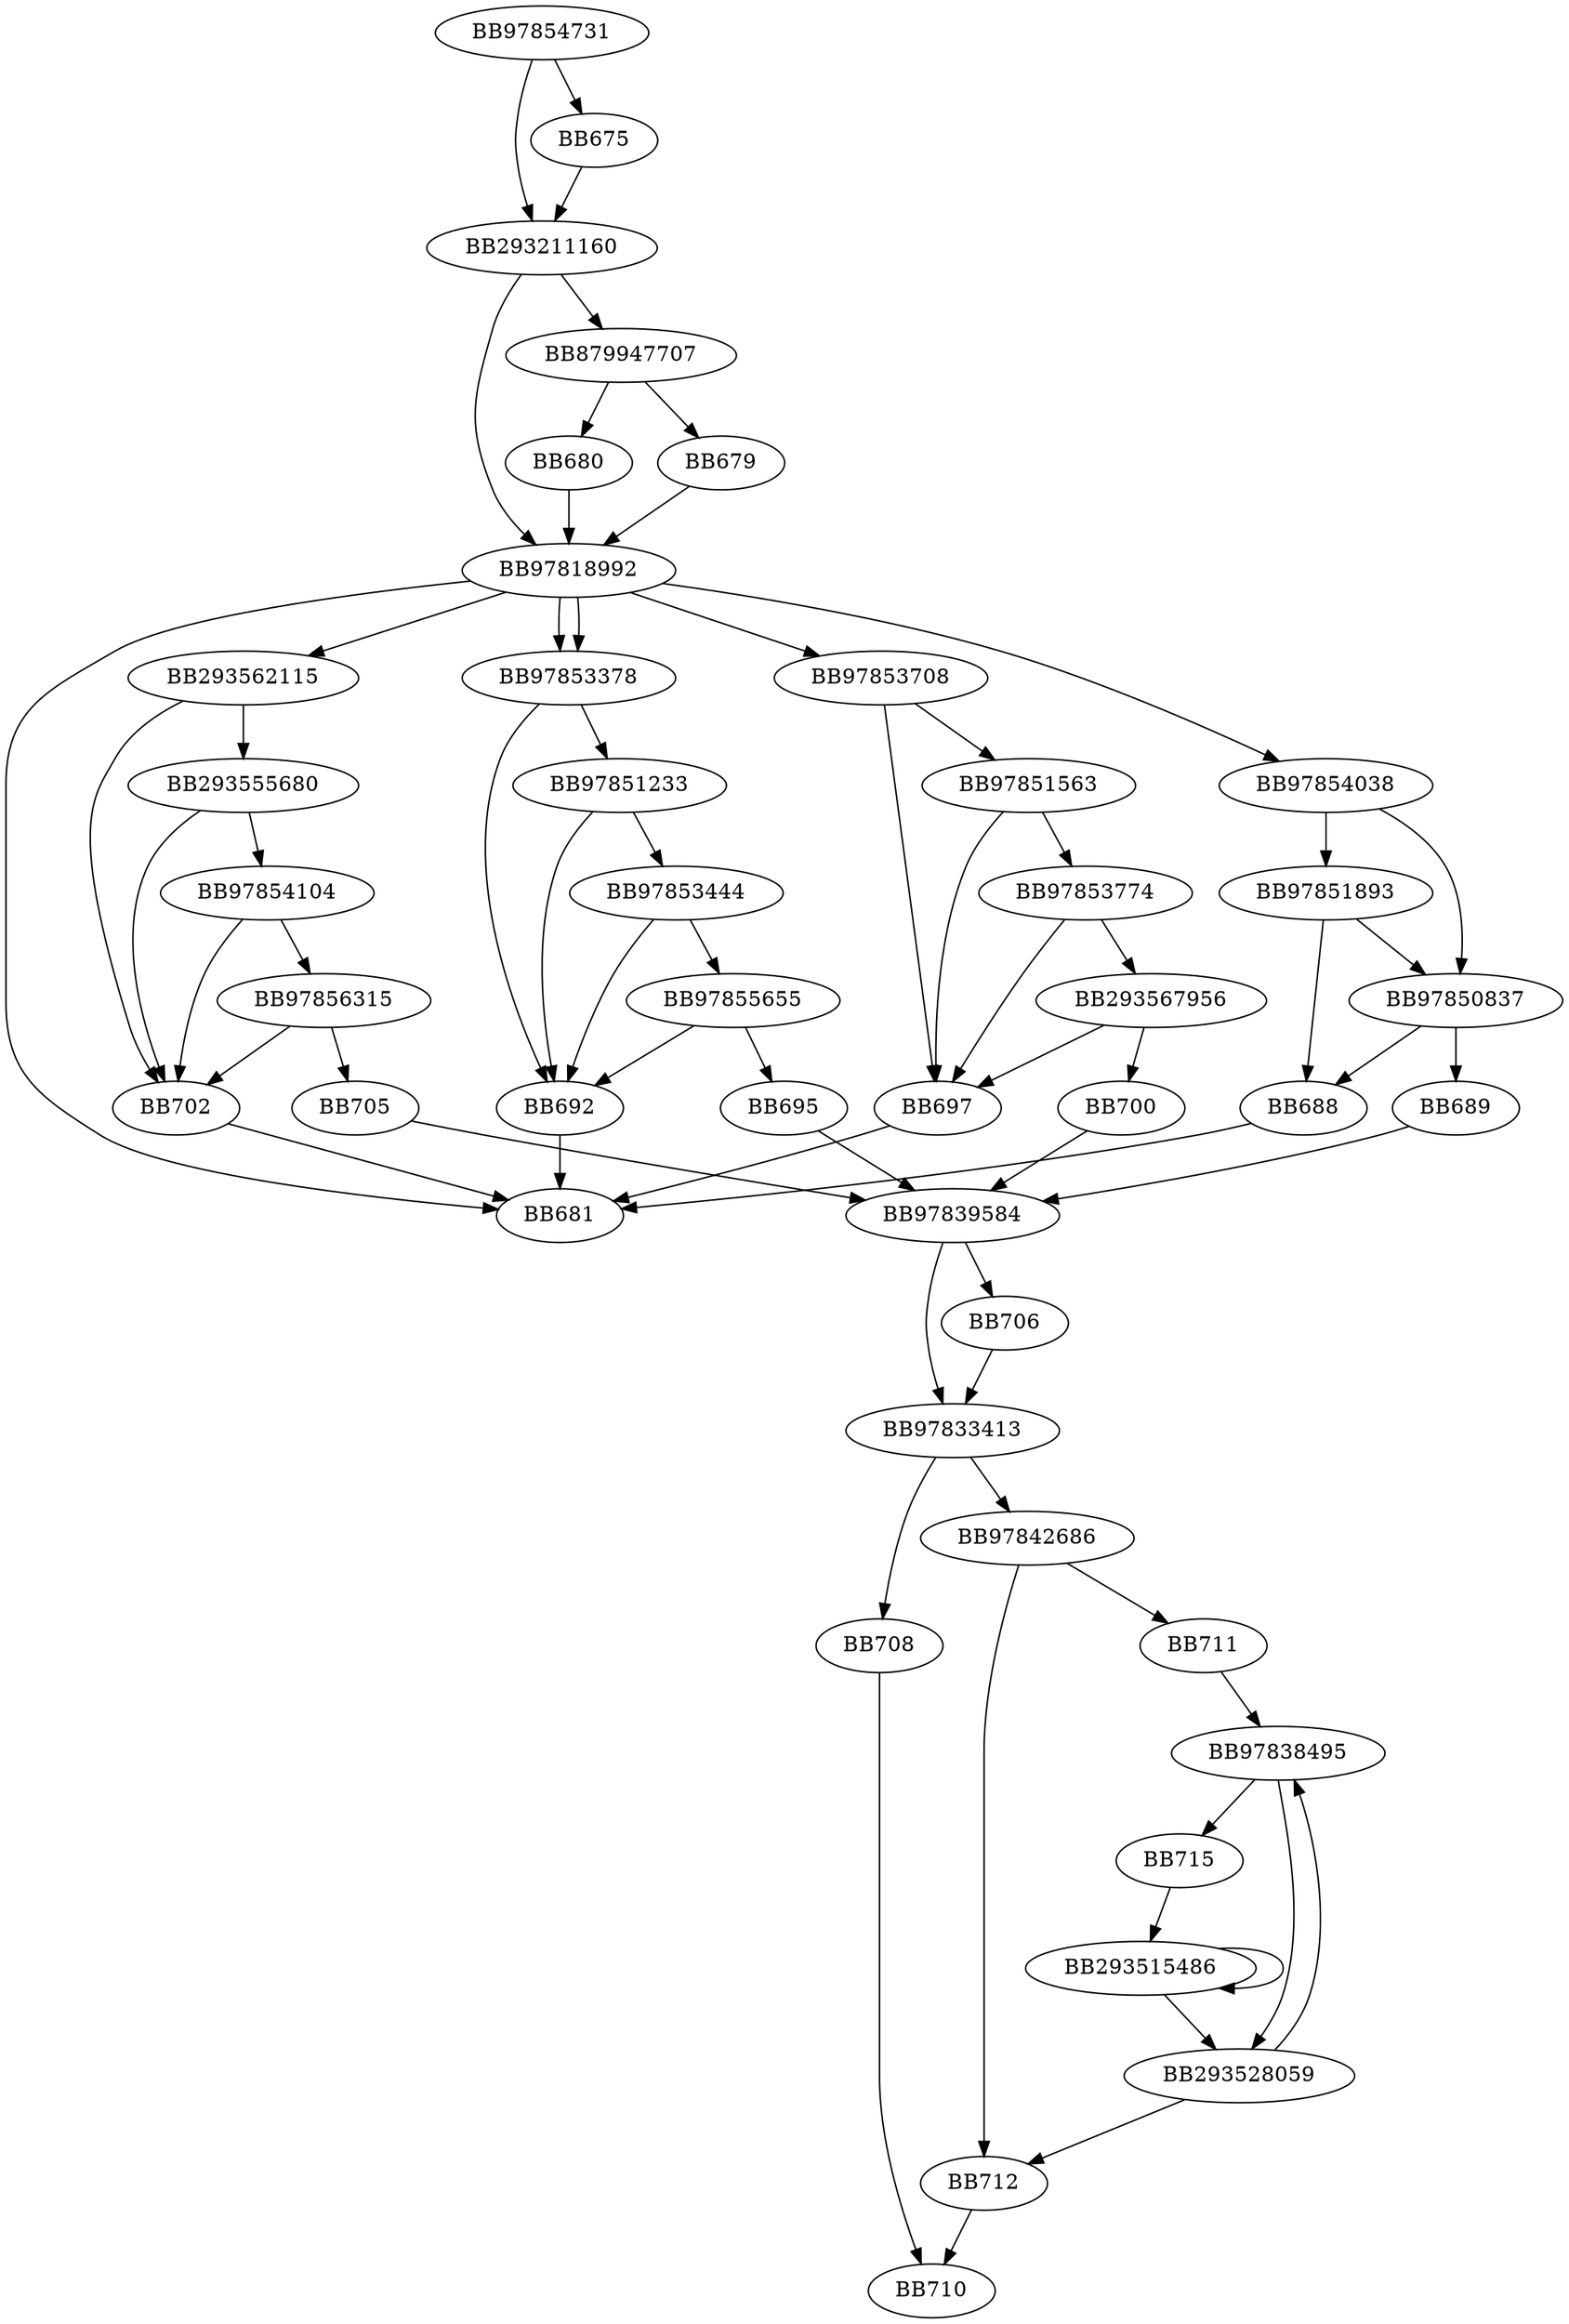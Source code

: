 digraph G{
	BB97854731->BB675;
	BB97854731->BB293211160;
	BB675->BB293211160;
	BB293211160->BB97818992;
	BB293211160->BB879947707;
	BB879947707->BB679;
	BB879947707->BB680;
	BB679->BB97818992;
	BB680->BB97818992;
	BB97818992->BB681;
	BB97818992->BB97854038;
	BB97818992->BB97853378;
	BB97818992->BB97853378;
	BB97818992->BB97853708;
	BB97818992->BB293562115;
	BB97854038->BB97850837;
	BB97854038->BB97851893;
	BB97851893->BB97850837;
	BB97851893->BB688;
	BB97850837->BB689;
	BB97850837->BB688;
	BB689->BB97839584;
	BB688->BB681;
	BB97853378->BB97851233;
	BB97853378->BB692;
	BB97851233->BB97853444;
	BB97851233->BB692;
	BB97853444->BB97855655;
	BB97853444->BB692;
	BB97855655->BB695;
	BB97855655->BB692;
	BB695->BB97839584;
	BB692->BB681;
	BB97853708->BB97851563;
	BB97853708->BB697;
	BB97851563->BB97853774;
	BB97851563->BB697;
	BB97853774->BB293567956;
	BB97853774->BB697;
	BB293567956->BB700;
	BB293567956->BB697;
	BB700->BB97839584;
	BB697->BB681;
	BB293562115->BB293555680;
	BB293562115->BB702;
	BB293555680->BB97854104;
	BB293555680->BB702;
	BB97854104->BB97856315;
	BB97854104->BB702;
	BB97856315->BB705;
	BB97856315->BB702;
	BB705->BB97839584;
	BB702->BB681;
	BB97839584->BB706;
	BB97839584->BB97833413;
	BB706->BB97833413;
	BB97833413->BB708;
	BB97833413->BB97842686;
	BB708->BB710;
	BB97842686->BB711;
	BB97842686->BB712;
	BB711->BB97838495;
	BB97838495->BB293528059;
	BB97838495->BB715;
	BB715->BB293515486;
	BB293515486->BB293528059;
	BB293515486->BB293515486;
	BB293528059->BB97838495;
	BB293528059->BB712;
	BB712->BB710;
}
